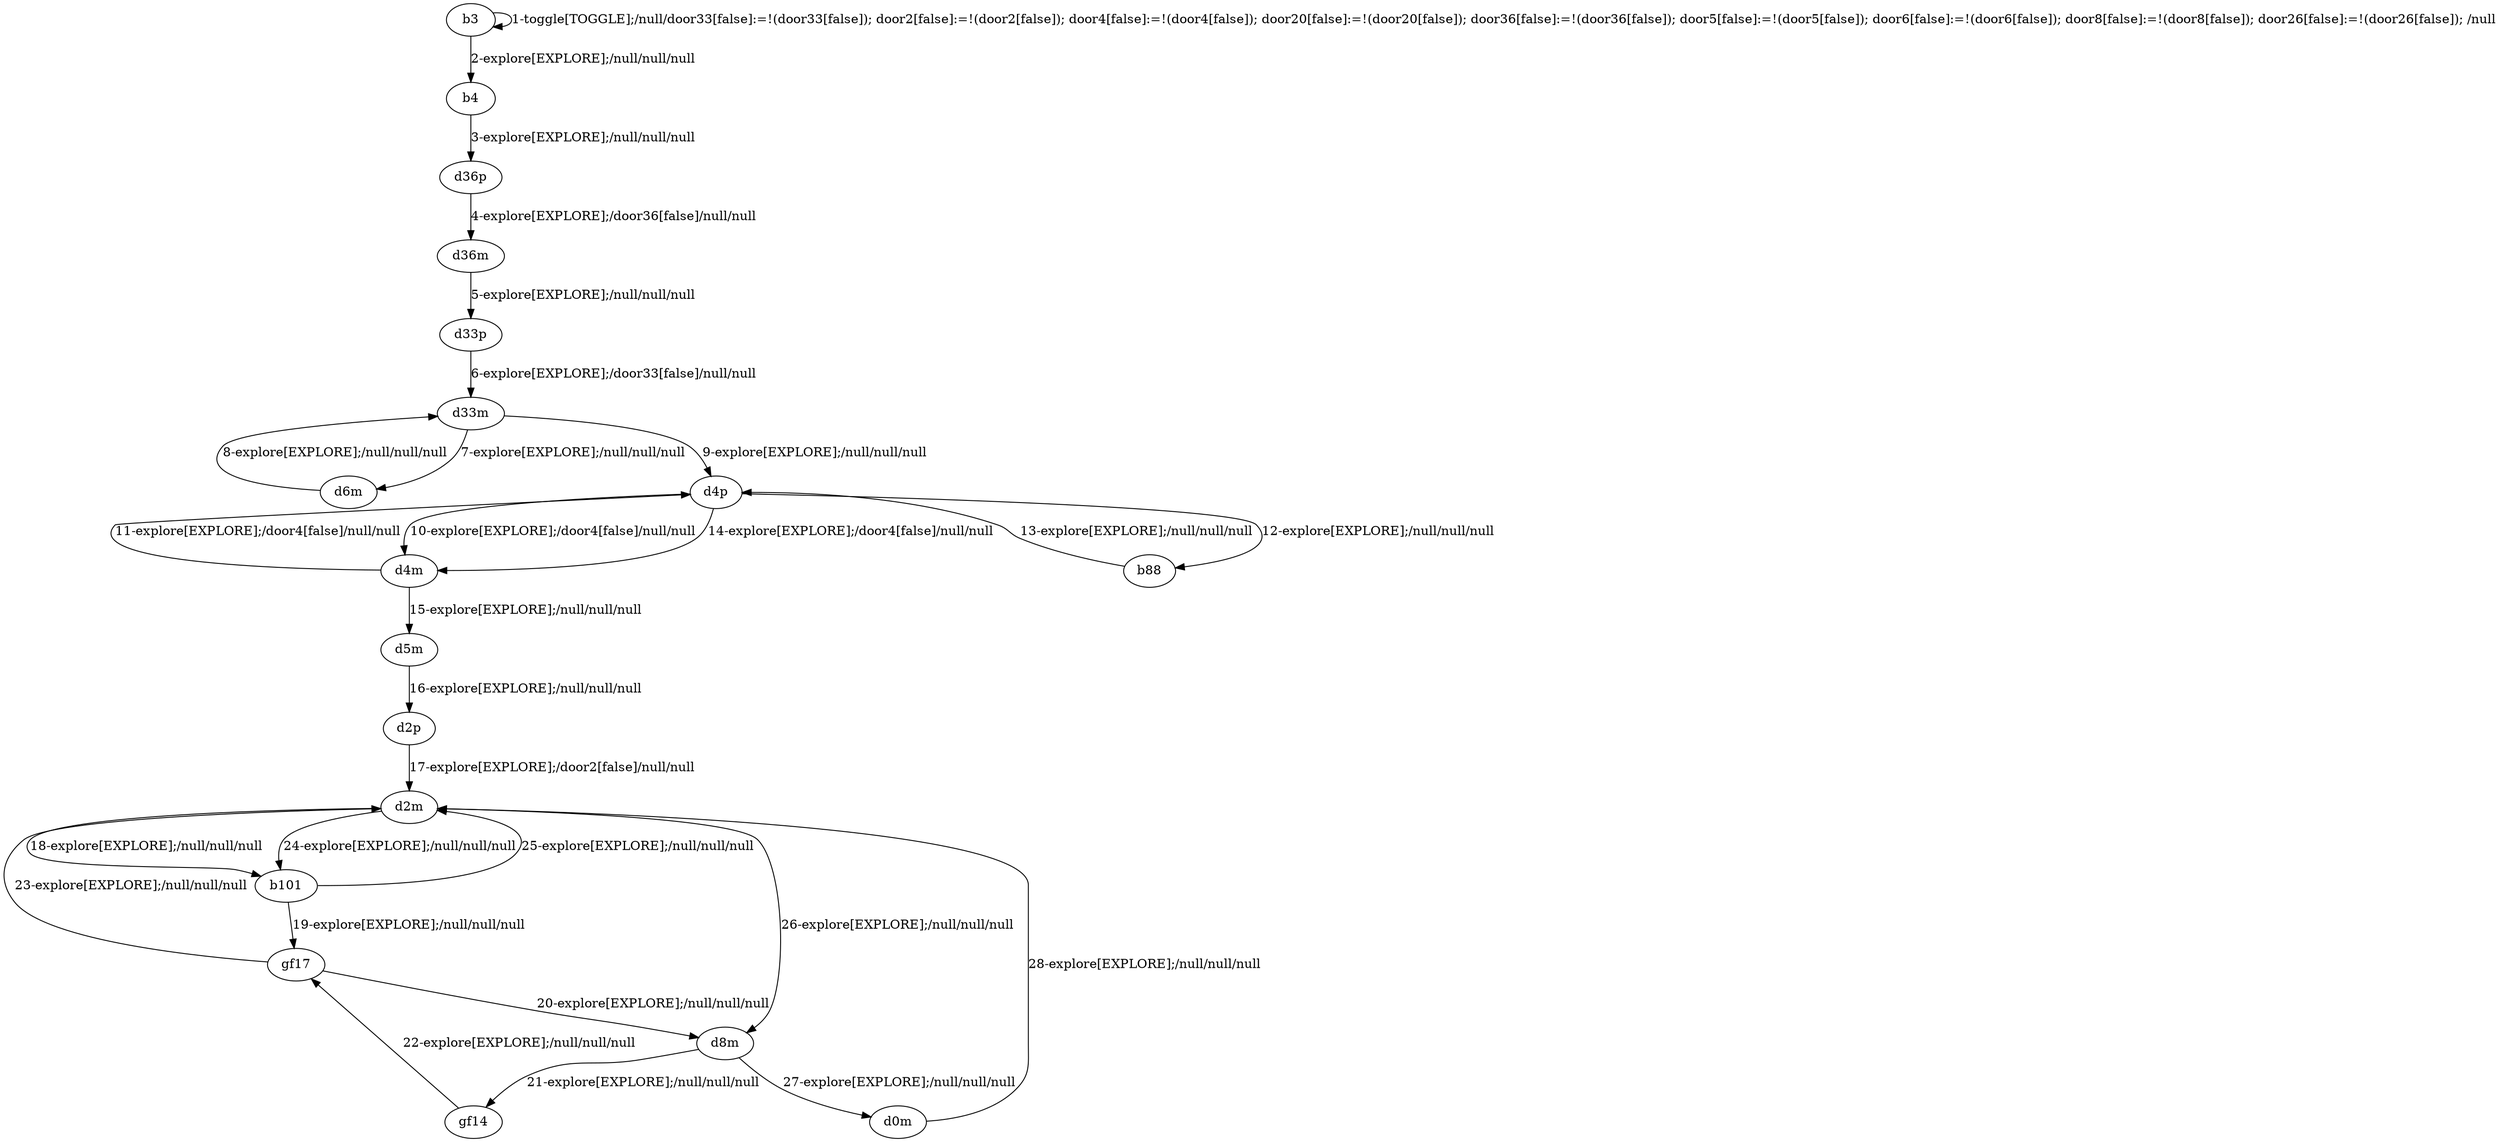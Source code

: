 # Total number of goals covered by this test: 2
# d2m --> d8m
# d8m --> d0m

digraph g {
"b3" -> "b3" [label = "1-toggle[TOGGLE];/null/door33[false]:=!(door33[false]); door2[false]:=!(door2[false]); door4[false]:=!(door4[false]); door20[false]:=!(door20[false]); door36[false]:=!(door36[false]); door5[false]:=!(door5[false]); door6[false]:=!(door6[false]); door8[false]:=!(door8[false]); door26[false]:=!(door26[false]); /null"];
"b3" -> "b4" [label = "2-explore[EXPLORE];/null/null/null"];
"b4" -> "d36p" [label = "3-explore[EXPLORE];/null/null/null"];
"d36p" -> "d36m" [label = "4-explore[EXPLORE];/door36[false]/null/null"];
"d36m" -> "d33p" [label = "5-explore[EXPLORE];/null/null/null"];
"d33p" -> "d33m" [label = "6-explore[EXPLORE];/door33[false]/null/null"];
"d33m" -> "d6m" [label = "7-explore[EXPLORE];/null/null/null"];
"d6m" -> "d33m" [label = "8-explore[EXPLORE];/null/null/null"];
"d33m" -> "d4p" [label = "9-explore[EXPLORE];/null/null/null"];
"d4p" -> "d4m" [label = "10-explore[EXPLORE];/door4[false]/null/null"];
"d4m" -> "d4p" [label = "11-explore[EXPLORE];/door4[false]/null/null"];
"d4p" -> "b88" [label = "12-explore[EXPLORE];/null/null/null"];
"b88" -> "d4p" [label = "13-explore[EXPLORE];/null/null/null"];
"d4p" -> "d4m" [label = "14-explore[EXPLORE];/door4[false]/null/null"];
"d4m" -> "d5m" [label = "15-explore[EXPLORE];/null/null/null"];
"d5m" -> "d2p" [label = "16-explore[EXPLORE];/null/null/null"];
"d2p" -> "d2m" [label = "17-explore[EXPLORE];/door2[false]/null/null"];
"d2m" -> "b101" [label = "18-explore[EXPLORE];/null/null/null"];
"b101" -> "gf17" [label = "19-explore[EXPLORE];/null/null/null"];
"gf17" -> "d8m" [label = "20-explore[EXPLORE];/null/null/null"];
"d8m" -> "gf14" [label = "21-explore[EXPLORE];/null/null/null"];
"gf14" -> "gf17" [label = "22-explore[EXPLORE];/null/null/null"];
"gf17" -> "d2m" [label = "23-explore[EXPLORE];/null/null/null"];
"d2m" -> "b101" [label = "24-explore[EXPLORE];/null/null/null"];
"b101" -> "d2m" [label = "25-explore[EXPLORE];/null/null/null"];
"d2m" -> "d8m" [label = "26-explore[EXPLORE];/null/null/null"];
"d8m" -> "d0m" [label = "27-explore[EXPLORE];/null/null/null"];
"d0m" -> "d2m" [label = "28-explore[EXPLORE];/null/null/null"];
}